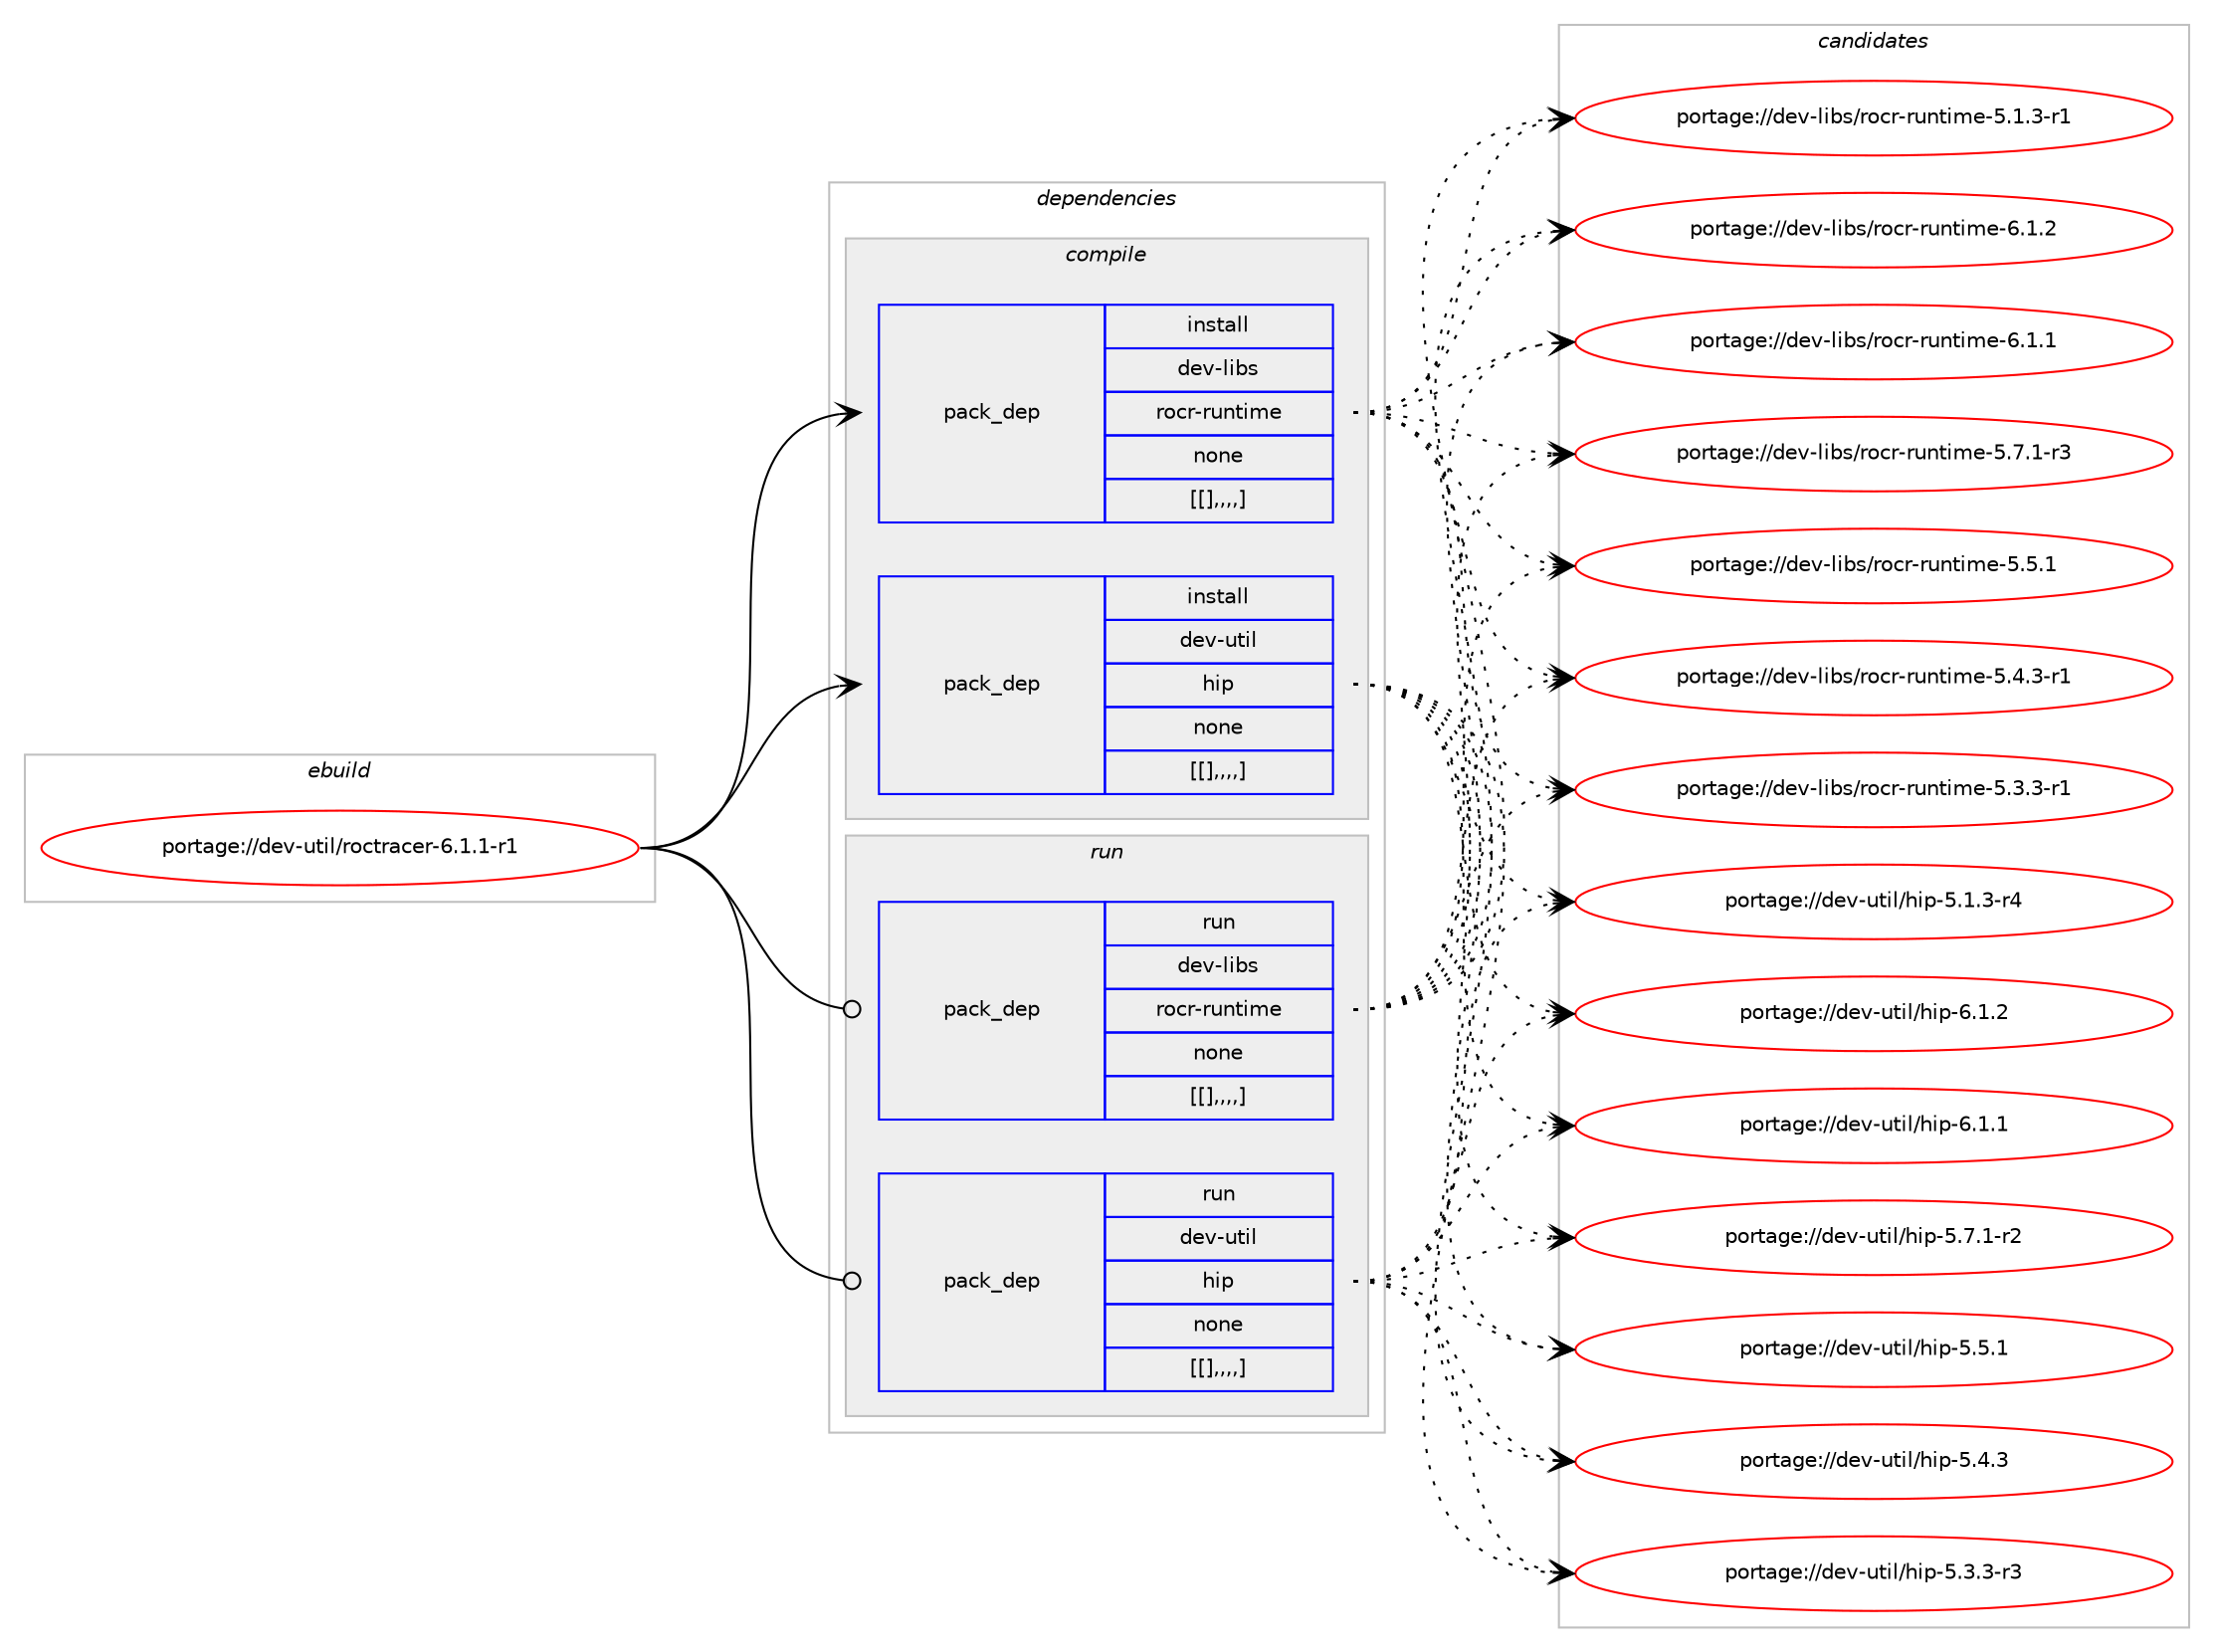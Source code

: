 digraph prolog {

# *************
# Graph options
# *************

newrank=true;
concentrate=true;
compound=true;
graph [rankdir=LR,fontname=Helvetica,fontsize=10,ranksep=1.5];#, ranksep=2.5, nodesep=0.2];
edge  [arrowhead=vee];
node  [fontname=Helvetica,fontsize=10];

# **********
# The ebuild
# **********

subgraph cluster_leftcol {
color=gray;
label=<<i>ebuild</i>>;
id [label="portage://dev-util/roctracer-6.1.1-r1", color=red, width=4, href="../dev-util/roctracer-6.1.1-r1.svg"];
}

# ****************
# The dependencies
# ****************

subgraph cluster_midcol {
color=gray;
label=<<i>dependencies</i>>;
subgraph cluster_compile {
fillcolor="#eeeeee";
style=filled;
label=<<i>compile</i>>;
subgraph pack158151 {
dependency223013 [label=<<TABLE BORDER="0" CELLBORDER="1" CELLSPACING="0" CELLPADDING="4" WIDTH="220"><TR><TD ROWSPAN="6" CELLPADDING="30">pack_dep</TD></TR><TR><TD WIDTH="110">install</TD></TR><TR><TD>dev-libs</TD></TR><TR><TD>rocr-runtime</TD></TR><TR><TD>none</TD></TR><TR><TD>[[],,,,]</TD></TR></TABLE>>, shape=none, color=blue];
}
id:e -> dependency223013:w [weight=20,style="solid",arrowhead="vee"];
subgraph pack158152 {
dependency223014 [label=<<TABLE BORDER="0" CELLBORDER="1" CELLSPACING="0" CELLPADDING="4" WIDTH="220"><TR><TD ROWSPAN="6" CELLPADDING="30">pack_dep</TD></TR><TR><TD WIDTH="110">install</TD></TR><TR><TD>dev-util</TD></TR><TR><TD>hip</TD></TR><TR><TD>none</TD></TR><TR><TD>[[],,,,]</TD></TR></TABLE>>, shape=none, color=blue];
}
id:e -> dependency223014:w [weight=20,style="solid",arrowhead="vee"];
}
subgraph cluster_compileandrun {
fillcolor="#eeeeee";
style=filled;
label=<<i>compile and run</i>>;
}
subgraph cluster_run {
fillcolor="#eeeeee";
style=filled;
label=<<i>run</i>>;
subgraph pack158153 {
dependency223015 [label=<<TABLE BORDER="0" CELLBORDER="1" CELLSPACING="0" CELLPADDING="4" WIDTH="220"><TR><TD ROWSPAN="6" CELLPADDING="30">pack_dep</TD></TR><TR><TD WIDTH="110">run</TD></TR><TR><TD>dev-libs</TD></TR><TR><TD>rocr-runtime</TD></TR><TR><TD>none</TD></TR><TR><TD>[[],,,,]</TD></TR></TABLE>>, shape=none, color=blue];
}
id:e -> dependency223015:w [weight=20,style="solid",arrowhead="odot"];
subgraph pack158154 {
dependency223016 [label=<<TABLE BORDER="0" CELLBORDER="1" CELLSPACING="0" CELLPADDING="4" WIDTH="220"><TR><TD ROWSPAN="6" CELLPADDING="30">pack_dep</TD></TR><TR><TD WIDTH="110">run</TD></TR><TR><TD>dev-util</TD></TR><TR><TD>hip</TD></TR><TR><TD>none</TD></TR><TR><TD>[[],,,,]</TD></TR></TABLE>>, shape=none, color=blue];
}
id:e -> dependency223016:w [weight=20,style="solid",arrowhead="odot"];
}
}

# **************
# The candidates
# **************

subgraph cluster_choices {
rank=same;
color=gray;
label=<<i>candidates</i>>;

subgraph choice158151 {
color=black;
nodesep=1;
choice1001011184510810598115471141119911445114117110116105109101455446494650 [label="portage://dev-libs/rocr-runtime-6.1.2", color=red, width=4,href="../dev-libs/rocr-runtime-6.1.2.svg"];
choice1001011184510810598115471141119911445114117110116105109101455446494649 [label="portage://dev-libs/rocr-runtime-6.1.1", color=red, width=4,href="../dev-libs/rocr-runtime-6.1.1.svg"];
choice10010111845108105981154711411199114451141171101161051091014553465546494511451 [label="portage://dev-libs/rocr-runtime-5.7.1-r3", color=red, width=4,href="../dev-libs/rocr-runtime-5.7.1-r3.svg"];
choice1001011184510810598115471141119911445114117110116105109101455346534649 [label="portage://dev-libs/rocr-runtime-5.5.1", color=red, width=4,href="../dev-libs/rocr-runtime-5.5.1.svg"];
choice10010111845108105981154711411199114451141171101161051091014553465246514511449 [label="portage://dev-libs/rocr-runtime-5.4.3-r1", color=red, width=4,href="../dev-libs/rocr-runtime-5.4.3-r1.svg"];
choice10010111845108105981154711411199114451141171101161051091014553465146514511449 [label="portage://dev-libs/rocr-runtime-5.3.3-r1", color=red, width=4,href="../dev-libs/rocr-runtime-5.3.3-r1.svg"];
choice10010111845108105981154711411199114451141171101161051091014553464946514511449 [label="portage://dev-libs/rocr-runtime-5.1.3-r1", color=red, width=4,href="../dev-libs/rocr-runtime-5.1.3-r1.svg"];
dependency223013:e -> choice1001011184510810598115471141119911445114117110116105109101455446494650:w [style=dotted,weight="100"];
dependency223013:e -> choice1001011184510810598115471141119911445114117110116105109101455446494649:w [style=dotted,weight="100"];
dependency223013:e -> choice10010111845108105981154711411199114451141171101161051091014553465546494511451:w [style=dotted,weight="100"];
dependency223013:e -> choice1001011184510810598115471141119911445114117110116105109101455346534649:w [style=dotted,weight="100"];
dependency223013:e -> choice10010111845108105981154711411199114451141171101161051091014553465246514511449:w [style=dotted,weight="100"];
dependency223013:e -> choice10010111845108105981154711411199114451141171101161051091014553465146514511449:w [style=dotted,weight="100"];
dependency223013:e -> choice10010111845108105981154711411199114451141171101161051091014553464946514511449:w [style=dotted,weight="100"];
}
subgraph choice158152 {
color=black;
nodesep=1;
choice1001011184511711610510847104105112455446494650 [label="portage://dev-util/hip-6.1.2", color=red, width=4,href="../dev-util/hip-6.1.2.svg"];
choice1001011184511711610510847104105112455446494649 [label="portage://dev-util/hip-6.1.1", color=red, width=4,href="../dev-util/hip-6.1.1.svg"];
choice10010111845117116105108471041051124553465546494511450 [label="portage://dev-util/hip-5.7.1-r2", color=red, width=4,href="../dev-util/hip-5.7.1-r2.svg"];
choice1001011184511711610510847104105112455346534649 [label="portage://dev-util/hip-5.5.1", color=red, width=4,href="../dev-util/hip-5.5.1.svg"];
choice1001011184511711610510847104105112455346524651 [label="portage://dev-util/hip-5.4.3", color=red, width=4,href="../dev-util/hip-5.4.3.svg"];
choice10010111845117116105108471041051124553465146514511451 [label="portage://dev-util/hip-5.3.3-r3", color=red, width=4,href="../dev-util/hip-5.3.3-r3.svg"];
choice10010111845117116105108471041051124553464946514511452 [label="portage://dev-util/hip-5.1.3-r4", color=red, width=4,href="../dev-util/hip-5.1.3-r4.svg"];
dependency223014:e -> choice1001011184511711610510847104105112455446494650:w [style=dotted,weight="100"];
dependency223014:e -> choice1001011184511711610510847104105112455446494649:w [style=dotted,weight="100"];
dependency223014:e -> choice10010111845117116105108471041051124553465546494511450:w [style=dotted,weight="100"];
dependency223014:e -> choice1001011184511711610510847104105112455346534649:w [style=dotted,weight="100"];
dependency223014:e -> choice1001011184511711610510847104105112455346524651:w [style=dotted,weight="100"];
dependency223014:e -> choice10010111845117116105108471041051124553465146514511451:w [style=dotted,weight="100"];
dependency223014:e -> choice10010111845117116105108471041051124553464946514511452:w [style=dotted,weight="100"];
}
subgraph choice158153 {
color=black;
nodesep=1;
choice1001011184510810598115471141119911445114117110116105109101455446494650 [label="portage://dev-libs/rocr-runtime-6.1.2", color=red, width=4,href="../dev-libs/rocr-runtime-6.1.2.svg"];
choice1001011184510810598115471141119911445114117110116105109101455446494649 [label="portage://dev-libs/rocr-runtime-6.1.1", color=red, width=4,href="../dev-libs/rocr-runtime-6.1.1.svg"];
choice10010111845108105981154711411199114451141171101161051091014553465546494511451 [label="portage://dev-libs/rocr-runtime-5.7.1-r3", color=red, width=4,href="../dev-libs/rocr-runtime-5.7.1-r3.svg"];
choice1001011184510810598115471141119911445114117110116105109101455346534649 [label="portage://dev-libs/rocr-runtime-5.5.1", color=red, width=4,href="../dev-libs/rocr-runtime-5.5.1.svg"];
choice10010111845108105981154711411199114451141171101161051091014553465246514511449 [label="portage://dev-libs/rocr-runtime-5.4.3-r1", color=red, width=4,href="../dev-libs/rocr-runtime-5.4.3-r1.svg"];
choice10010111845108105981154711411199114451141171101161051091014553465146514511449 [label="portage://dev-libs/rocr-runtime-5.3.3-r1", color=red, width=4,href="../dev-libs/rocr-runtime-5.3.3-r1.svg"];
choice10010111845108105981154711411199114451141171101161051091014553464946514511449 [label="portage://dev-libs/rocr-runtime-5.1.3-r1", color=red, width=4,href="../dev-libs/rocr-runtime-5.1.3-r1.svg"];
dependency223015:e -> choice1001011184510810598115471141119911445114117110116105109101455446494650:w [style=dotted,weight="100"];
dependency223015:e -> choice1001011184510810598115471141119911445114117110116105109101455446494649:w [style=dotted,weight="100"];
dependency223015:e -> choice10010111845108105981154711411199114451141171101161051091014553465546494511451:w [style=dotted,weight="100"];
dependency223015:e -> choice1001011184510810598115471141119911445114117110116105109101455346534649:w [style=dotted,weight="100"];
dependency223015:e -> choice10010111845108105981154711411199114451141171101161051091014553465246514511449:w [style=dotted,weight="100"];
dependency223015:e -> choice10010111845108105981154711411199114451141171101161051091014553465146514511449:w [style=dotted,weight="100"];
dependency223015:e -> choice10010111845108105981154711411199114451141171101161051091014553464946514511449:w [style=dotted,weight="100"];
}
subgraph choice158154 {
color=black;
nodesep=1;
choice1001011184511711610510847104105112455446494650 [label="portage://dev-util/hip-6.1.2", color=red, width=4,href="../dev-util/hip-6.1.2.svg"];
choice1001011184511711610510847104105112455446494649 [label="portage://dev-util/hip-6.1.1", color=red, width=4,href="../dev-util/hip-6.1.1.svg"];
choice10010111845117116105108471041051124553465546494511450 [label="portage://dev-util/hip-5.7.1-r2", color=red, width=4,href="../dev-util/hip-5.7.1-r2.svg"];
choice1001011184511711610510847104105112455346534649 [label="portage://dev-util/hip-5.5.1", color=red, width=4,href="../dev-util/hip-5.5.1.svg"];
choice1001011184511711610510847104105112455346524651 [label="portage://dev-util/hip-5.4.3", color=red, width=4,href="../dev-util/hip-5.4.3.svg"];
choice10010111845117116105108471041051124553465146514511451 [label="portage://dev-util/hip-5.3.3-r3", color=red, width=4,href="../dev-util/hip-5.3.3-r3.svg"];
choice10010111845117116105108471041051124553464946514511452 [label="portage://dev-util/hip-5.1.3-r4", color=red, width=4,href="../dev-util/hip-5.1.3-r4.svg"];
dependency223016:e -> choice1001011184511711610510847104105112455446494650:w [style=dotted,weight="100"];
dependency223016:e -> choice1001011184511711610510847104105112455446494649:w [style=dotted,weight="100"];
dependency223016:e -> choice10010111845117116105108471041051124553465546494511450:w [style=dotted,weight="100"];
dependency223016:e -> choice1001011184511711610510847104105112455346534649:w [style=dotted,weight="100"];
dependency223016:e -> choice1001011184511711610510847104105112455346524651:w [style=dotted,weight="100"];
dependency223016:e -> choice10010111845117116105108471041051124553465146514511451:w [style=dotted,weight="100"];
dependency223016:e -> choice10010111845117116105108471041051124553464946514511452:w [style=dotted,weight="100"];
}
}

}

